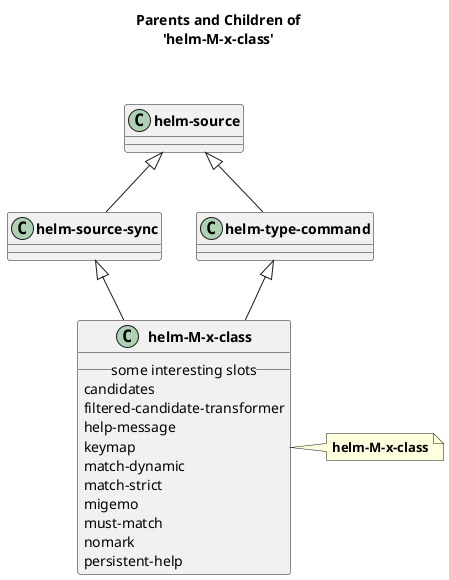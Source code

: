 @startuml
skinparam classFontStyle bold
skinparam captionFontStyle bold
title **Parents and Children of**\n**'helm-M-x-class'**\n\n
"helm-source-sync" <|-- "helm-M-x-class"
"helm-type-command" <|-- "helm-M-x-class"
class "helm-source-sync"
"helm-source" <|-- "helm-source-sync"
class "helm-source"
class "helm-type-command"
"helm-source" <|-- "helm-type-command"
class "helm-source"
class "helm-M-x-class" {
	__ some interesting slots __
	candidates
	filtered-candidate-transformer
	help-message
	keymap
	match-dynamic
	match-strict
	migemo
	must-match
	nomark
	persistent-help
}
note right of "helm-M-x-class"
	**helm-M-x-class**
end note
@enduml
